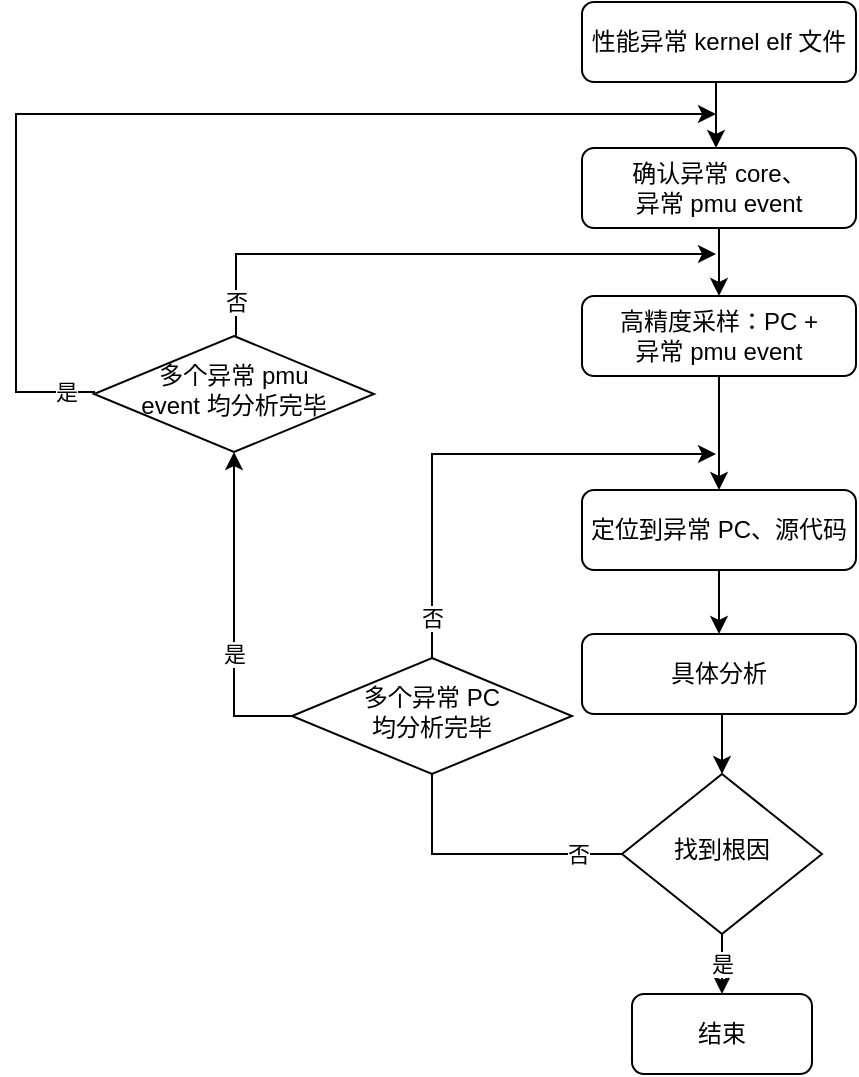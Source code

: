 <mxfile version="20.8.14" type="github">
  <diagram id="C5RBs43oDa-KdzZeNtuy" name="Page-1">
    <mxGraphModel dx="1135" dy="646" grid="1" gridSize="10" guides="1" tooltips="1" connect="1" arrows="1" fold="1" page="1" pageScale="1" pageWidth="827" pageHeight="1169" math="0" shadow="0">
      <root>
        <mxCell id="WIyWlLk6GJQsqaUBKTNV-0" />
        <mxCell id="WIyWlLk6GJQsqaUBKTNV-1" parent="WIyWlLk6GJQsqaUBKTNV-0" />
        <mxCell id="Lqe4J3SraO-Tc6IZ4Yrn-9" style="edgeStyle=orthogonalEdgeStyle;rounded=0;orthogonalLoop=1;jettySize=auto;html=1;exitX=0.5;exitY=1;exitDx=0;exitDy=0;entryX=0.5;entryY=0;entryDx=0;entryDy=0;" edge="1" parent="WIyWlLk6GJQsqaUBKTNV-1">
          <mxGeometry relative="1" as="geometry">
            <mxPoint x="440" y="94" as="sourcePoint" />
            <mxPoint x="440" y="127" as="targetPoint" />
          </mxGeometry>
        </mxCell>
        <mxCell id="WIyWlLk6GJQsqaUBKTNV-3" value="性能异常 kernel elf 文件" style="rounded=1;whiteSpace=wrap;html=1;fontSize=12;glass=0;strokeWidth=1;shadow=0;" parent="WIyWlLk6GJQsqaUBKTNV-1" vertex="1">
          <mxGeometry x="373" y="54" width="137" height="40" as="geometry" />
        </mxCell>
        <mxCell id="Lqe4J3SraO-Tc6IZ4Yrn-7" value="是" style="edgeStyle=orthogonalEdgeStyle;rounded=0;orthogonalLoop=1;jettySize=auto;html=1;" edge="1" parent="WIyWlLk6GJQsqaUBKTNV-1" source="WIyWlLk6GJQsqaUBKTNV-10" target="WIyWlLk6GJQsqaUBKTNV-11">
          <mxGeometry relative="1" as="geometry" />
        </mxCell>
        <mxCell id="WIyWlLk6GJQsqaUBKTNV-10" value="找到根因" style="rhombus;whiteSpace=wrap;html=1;shadow=0;fontFamily=Helvetica;fontSize=12;align=center;strokeWidth=1;spacing=6;spacingTop=-4;" parent="WIyWlLk6GJQsqaUBKTNV-1" vertex="1">
          <mxGeometry x="393" y="440" width="100" height="80" as="geometry" />
        </mxCell>
        <mxCell id="WIyWlLk6GJQsqaUBKTNV-11" value="结束" style="rounded=1;whiteSpace=wrap;html=1;fontSize=12;glass=0;strokeWidth=1;shadow=0;" parent="WIyWlLk6GJQsqaUBKTNV-1" vertex="1">
          <mxGeometry x="398" y="550" width="90" height="40" as="geometry" />
        </mxCell>
        <mxCell id="Lqe4J3SraO-Tc6IZ4Yrn-10" style="edgeStyle=orthogonalEdgeStyle;rounded=0;orthogonalLoop=1;jettySize=auto;html=1;exitX=0.5;exitY=1;exitDx=0;exitDy=0;entryX=0.5;entryY=0;entryDx=0;entryDy=0;" edge="1" parent="WIyWlLk6GJQsqaUBKTNV-1" source="Lqe4J3SraO-Tc6IZ4Yrn-0" target="Lqe4J3SraO-Tc6IZ4Yrn-2">
          <mxGeometry relative="1" as="geometry" />
        </mxCell>
        <mxCell id="Lqe4J3SraO-Tc6IZ4Yrn-0" value="确认异常 core、&lt;br&gt;异常 pmu event" style="rounded=1;whiteSpace=wrap;html=1;fontSize=12;glass=0;strokeWidth=1;shadow=0;" vertex="1" parent="WIyWlLk6GJQsqaUBKTNV-1">
          <mxGeometry x="373" y="127" width="137" height="40" as="geometry" />
        </mxCell>
        <mxCell id="Lqe4J3SraO-Tc6IZ4Yrn-14" style="edgeStyle=orthogonalEdgeStyle;rounded=0;orthogonalLoop=1;jettySize=auto;html=1;exitX=0.5;exitY=1;exitDx=0;exitDy=0;entryX=0.5;entryY=0;entryDx=0;entryDy=0;" edge="1" parent="WIyWlLk6GJQsqaUBKTNV-1" source="Lqe4J3SraO-Tc6IZ4Yrn-1" target="WIyWlLk6GJQsqaUBKTNV-10">
          <mxGeometry relative="1" as="geometry" />
        </mxCell>
        <mxCell id="Lqe4J3SraO-Tc6IZ4Yrn-1" value="具体分析" style="rounded=1;whiteSpace=wrap;html=1;fontSize=12;glass=0;strokeWidth=1;shadow=0;" vertex="1" parent="WIyWlLk6GJQsqaUBKTNV-1">
          <mxGeometry x="373" y="370" width="137" height="40" as="geometry" />
        </mxCell>
        <mxCell id="Lqe4J3SraO-Tc6IZ4Yrn-11" style="edgeStyle=orthogonalEdgeStyle;rounded=0;orthogonalLoop=1;jettySize=auto;html=1;exitX=0.5;exitY=1;exitDx=0;exitDy=0;entryX=0.5;entryY=0;entryDx=0;entryDy=0;" edge="1" parent="WIyWlLk6GJQsqaUBKTNV-1" source="Lqe4J3SraO-Tc6IZ4Yrn-2" target="Lqe4J3SraO-Tc6IZ4Yrn-3">
          <mxGeometry relative="1" as="geometry" />
        </mxCell>
        <mxCell id="Lqe4J3SraO-Tc6IZ4Yrn-2" value="高精度采样：PC + &lt;br&gt;异常 pmu event" style="rounded=1;whiteSpace=wrap;html=1;fontSize=12;glass=0;strokeWidth=1;shadow=0;" vertex="1" parent="WIyWlLk6GJQsqaUBKTNV-1">
          <mxGeometry x="373" y="201" width="137" height="40" as="geometry" />
        </mxCell>
        <mxCell id="Lqe4J3SraO-Tc6IZ4Yrn-12" style="edgeStyle=orthogonalEdgeStyle;rounded=0;orthogonalLoop=1;jettySize=auto;html=1;exitX=0.5;exitY=1;exitDx=0;exitDy=0;entryX=0.5;entryY=0;entryDx=0;entryDy=0;" edge="1" parent="WIyWlLk6GJQsqaUBKTNV-1" source="Lqe4J3SraO-Tc6IZ4Yrn-3" target="Lqe4J3SraO-Tc6IZ4Yrn-1">
          <mxGeometry relative="1" as="geometry">
            <mxPoint x="443" y="310.0" as="targetPoint" />
          </mxGeometry>
        </mxCell>
        <mxCell id="Lqe4J3SraO-Tc6IZ4Yrn-3" value="定位到异常 PC、源代码" style="rounded=1;whiteSpace=wrap;html=1;fontSize=12;glass=0;strokeWidth=1;shadow=0;" vertex="1" parent="WIyWlLk6GJQsqaUBKTNV-1">
          <mxGeometry x="373" y="298" width="137" height="40" as="geometry" />
        </mxCell>
        <mxCell id="Lqe4J3SraO-Tc6IZ4Yrn-22" value="否" style="edgeStyle=orthogonalEdgeStyle;rounded=0;orthogonalLoop=1;jettySize=auto;html=1;" edge="1" parent="WIyWlLk6GJQsqaUBKTNV-1" source="Lqe4J3SraO-Tc6IZ4Yrn-19">
          <mxGeometry x="-0.833" relative="1" as="geometry">
            <mxPoint x="440" y="280" as="targetPoint" />
            <Array as="points">
              <mxPoint x="298" y="280" />
              <mxPoint x="440" y="280" />
            </Array>
            <mxPoint as="offset" />
          </mxGeometry>
        </mxCell>
        <mxCell id="Lqe4J3SraO-Tc6IZ4Yrn-24" value="是" style="edgeStyle=orthogonalEdgeStyle;rounded=0;orthogonalLoop=1;jettySize=auto;html=1;exitX=0;exitY=0.5;exitDx=0;exitDy=0;entryX=0.5;entryY=1;entryDx=0;entryDy=0;" edge="1" parent="WIyWlLk6GJQsqaUBKTNV-1" source="Lqe4J3SraO-Tc6IZ4Yrn-19" target="Lqe4J3SraO-Tc6IZ4Yrn-23">
          <mxGeometry x="-0.255" relative="1" as="geometry">
            <mxPoint as="offset" />
          </mxGeometry>
        </mxCell>
        <mxCell id="Lqe4J3SraO-Tc6IZ4Yrn-27" value="否" style="edgeStyle=orthogonalEdgeStyle;rounded=0;orthogonalLoop=1;jettySize=auto;html=1;" edge="1" parent="WIyWlLk6GJQsqaUBKTNV-1" source="Lqe4J3SraO-Tc6IZ4Yrn-23">
          <mxGeometry x="-0.876" relative="1" as="geometry">
            <mxPoint x="440" y="180" as="targetPoint" />
            <Array as="points">
              <mxPoint x="200" y="180" />
            </Array>
            <mxPoint as="offset" />
          </mxGeometry>
        </mxCell>
        <mxCell id="Lqe4J3SraO-Tc6IZ4Yrn-28" value="是" style="edgeStyle=orthogonalEdgeStyle;rounded=0;orthogonalLoop=1;jettySize=auto;html=1;exitX=0;exitY=0.5;exitDx=0;exitDy=0;" edge="1" parent="WIyWlLk6GJQsqaUBKTNV-1" source="Lqe4J3SraO-Tc6IZ4Yrn-23">
          <mxGeometry x="-0.943" relative="1" as="geometry">
            <mxPoint x="440" y="110" as="targetPoint" />
            <Array as="points">
              <mxPoint x="90" y="249" />
              <mxPoint x="90" y="110" />
            </Array>
            <mxPoint as="offset" />
          </mxGeometry>
        </mxCell>
        <mxCell id="Lqe4J3SraO-Tc6IZ4Yrn-23" value="多个异常 pmu&lt;br&gt;event 均分析完毕" style="rhombus;whiteSpace=wrap;html=1;shadow=0;fontFamily=Helvetica;fontSize=12;align=center;strokeWidth=1;spacing=6;spacingTop=-4;" vertex="1" parent="WIyWlLk6GJQsqaUBKTNV-1">
          <mxGeometry x="129" y="221" width="140" height="58" as="geometry" />
        </mxCell>
        <mxCell id="Lqe4J3SraO-Tc6IZ4Yrn-29" value="否" style="edgeStyle=orthogonalEdgeStyle;rounded=0;orthogonalLoop=1;jettySize=auto;html=1;endArrow=none;exitX=0;exitY=0.5;exitDx=0;exitDy=0;" edge="1" parent="WIyWlLk6GJQsqaUBKTNV-1" source="WIyWlLk6GJQsqaUBKTNV-10" target="Lqe4J3SraO-Tc6IZ4Yrn-19">
          <mxGeometry x="-0.667" relative="1" as="geometry">
            <mxPoint x="298" y="391.786" as="targetPoint" />
            <mxPoint x="393" y="480" as="sourcePoint" />
            <Array as="points">
              <mxPoint x="298" y="480" />
            </Array>
            <mxPoint as="offset" />
          </mxGeometry>
        </mxCell>
        <mxCell id="Lqe4J3SraO-Tc6IZ4Yrn-19" value="多个异常 PC &lt;br&gt;均分析完毕" style="rhombus;whiteSpace=wrap;html=1;shadow=0;fontFamily=Helvetica;fontSize=12;align=center;strokeWidth=1;spacing=6;spacingTop=-4;" vertex="1" parent="WIyWlLk6GJQsqaUBKTNV-1">
          <mxGeometry x="228" y="382" width="140" height="58" as="geometry" />
        </mxCell>
      </root>
    </mxGraphModel>
  </diagram>
</mxfile>
